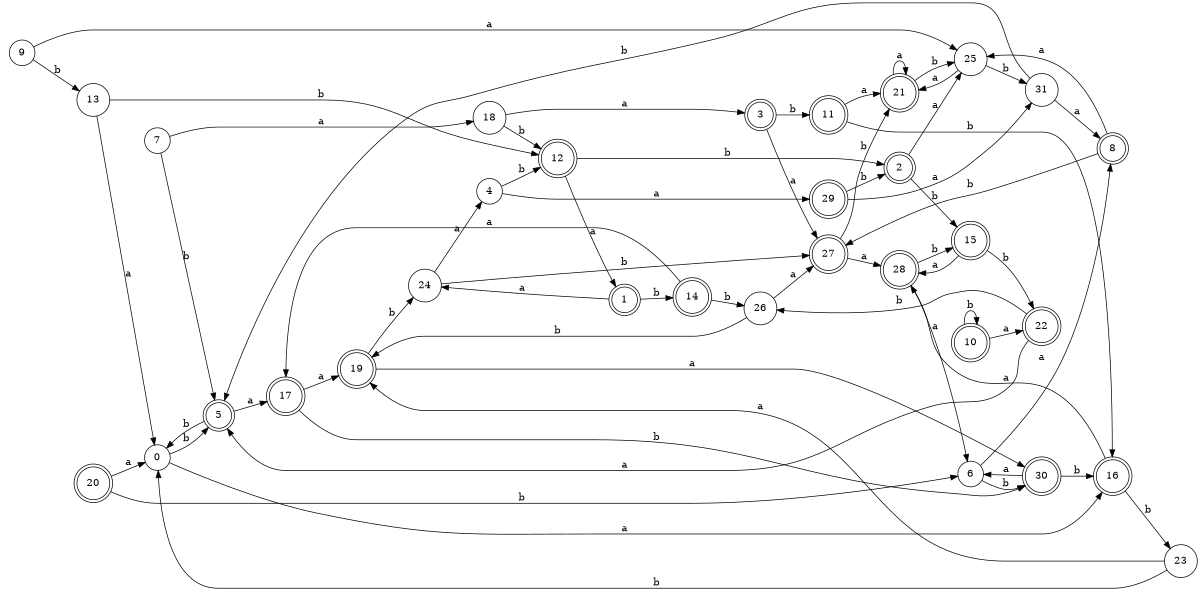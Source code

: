 digraph n26_1 {
__start0 [label="" shape="none"];

rankdir=LR;
size="8,5";

s0 [style="filled", color="black", fillcolor="white" shape="circle", label="0"];
s1 [style="rounded,filled", color="black", fillcolor="white" shape="doublecircle", label="1"];
s2 [style="rounded,filled", color="black", fillcolor="white" shape="doublecircle", label="2"];
s3 [style="rounded,filled", color="black", fillcolor="white" shape="doublecircle", label="3"];
s4 [style="filled", color="black", fillcolor="white" shape="circle", label="4"];
s5 [style="rounded,filled", color="black", fillcolor="white" shape="doublecircle", label="5"];
s6 [style="filled", color="black", fillcolor="white" shape="circle", label="6"];
s7 [style="filled", color="black", fillcolor="white" shape="circle", label="7"];
s8 [style="rounded,filled", color="black", fillcolor="white" shape="doublecircle", label="8"];
s9 [style="filled", color="black", fillcolor="white" shape="circle", label="9"];
s10 [style="rounded,filled", color="black", fillcolor="white" shape="doublecircle", label="10"];
s11 [style="rounded,filled", color="black", fillcolor="white" shape="doublecircle", label="11"];
s12 [style="rounded,filled", color="black", fillcolor="white" shape="doublecircle", label="12"];
s13 [style="filled", color="black", fillcolor="white" shape="circle", label="13"];
s14 [style="rounded,filled", color="black", fillcolor="white" shape="doublecircle", label="14"];
s15 [style="rounded,filled", color="black", fillcolor="white" shape="doublecircle", label="15"];
s16 [style="rounded,filled", color="black", fillcolor="white" shape="doublecircle", label="16"];
s17 [style="rounded,filled", color="black", fillcolor="white" shape="doublecircle", label="17"];
s18 [style="filled", color="black", fillcolor="white" shape="circle", label="18"];
s19 [style="rounded,filled", color="black", fillcolor="white" shape="doublecircle", label="19"];
s20 [style="rounded,filled", color="black", fillcolor="white" shape="doublecircle", label="20"];
s21 [style="rounded,filled", color="black", fillcolor="white" shape="doublecircle", label="21"];
s22 [style="rounded,filled", color="black", fillcolor="white" shape="doublecircle", label="22"];
s23 [style="filled", color="black", fillcolor="white" shape="circle", label="23"];
s24 [style="filled", color="black", fillcolor="white" shape="circle", label="24"];
s25 [style="filled", color="black", fillcolor="white" shape="circle", label="25"];
s26 [style="filled", color="black", fillcolor="white" shape="circle", label="26"];
s27 [style="rounded,filled", color="black", fillcolor="white" shape="doublecircle", label="27"];
s28 [style="rounded,filled", color="black", fillcolor="white" shape="doublecircle", label="28"];
s29 [style="rounded,filled", color="black", fillcolor="white" shape="doublecircle", label="29"];
s30 [style="rounded,filled", color="black", fillcolor="white" shape="doublecircle", label="30"];
s31 [style="filled", color="black", fillcolor="white" shape="circle", label="31"];
s0 -> s16 [label="a"];
s0 -> s5 [label="b"];
s1 -> s24 [label="a"];
s1 -> s14 [label="b"];
s2 -> s25 [label="a"];
s2 -> s15 [label="b"];
s3 -> s27 [label="a"];
s3 -> s11 [label="b"];
s4 -> s29 [label="a"];
s4 -> s12 [label="b"];
s5 -> s17 [label="a"];
s5 -> s0 [label="b"];
s6 -> s8 [label="a"];
s6 -> s30 [label="b"];
s7 -> s18 [label="a"];
s7 -> s5 [label="b"];
s8 -> s25 [label="a"];
s8 -> s27 [label="b"];
s9 -> s25 [label="a"];
s9 -> s13 [label="b"];
s10 -> s22 [label="a"];
s10 -> s10 [label="b"];
s11 -> s21 [label="a"];
s11 -> s16 [label="b"];
s12 -> s1 [label="a"];
s12 -> s2 [label="b"];
s13 -> s0 [label="a"];
s13 -> s12 [label="b"];
s14 -> s17 [label="a"];
s14 -> s26 [label="b"];
s15 -> s28 [label="a"];
s15 -> s22 [label="b"];
s16 -> s28 [label="a"];
s16 -> s23 [label="b"];
s17 -> s19 [label="a"];
s17 -> s30 [label="b"];
s18 -> s3 [label="a"];
s18 -> s12 [label="b"];
s19 -> s30 [label="a"];
s19 -> s24 [label="b"];
s20 -> s0 [label="a"];
s20 -> s6 [label="b"];
s21 -> s21 [label="a"];
s21 -> s25 [label="b"];
s22 -> s5 [label="a"];
s22 -> s26 [label="b"];
s23 -> s19 [label="a"];
s23 -> s0 [label="b"];
s24 -> s4 [label="a"];
s24 -> s27 [label="b"];
s25 -> s21 [label="a"];
s25 -> s31 [label="b"];
s26 -> s27 [label="a"];
s26 -> s19 [label="b"];
s27 -> s28 [label="a"];
s27 -> s21 [label="b"];
s28 -> s6 [label="a"];
s28 -> s15 [label="b"];
s29 -> s31 [label="a"];
s29 -> s2 [label="b"];
s30 -> s6 [label="a"];
s30 -> s16 [label="b"];
s31 -> s8 [label="a"];
s31 -> s5 [label="b"];

}